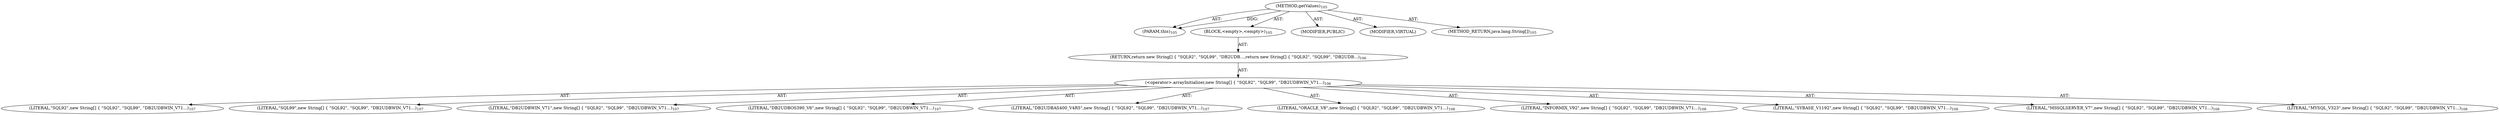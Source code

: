 digraph "getValues" {  
"111669149696" [label = <(METHOD,getValues)<SUB>105</SUB>> ]
"115964117024" [label = <(PARAM,this)<SUB>105</SUB>> ]
"25769803776" [label = <(BLOCK,&lt;empty&gt;,&lt;empty&gt;)<SUB>105</SUB>> ]
"146028888064" [label = <(RETURN,return new String[] { &quot;SQL92&quot;, &quot;SQL99&quot;, &quot;DB2UDB...,return new String[] { &quot;SQL92&quot;, &quot;SQL99&quot;, &quot;DB2UDB...)<SUB>106</SUB>> ]
"30064771074" [label = <(&lt;operator&gt;.arrayInitializer,new String[] { &quot;SQL92&quot;, &quot;SQL99&quot;, &quot;DB2UDBWIN_V71...)<SUB>106</SUB>> ]
"90194313216" [label = <(LITERAL,&quot;SQL92&quot;,new String[] { &quot;SQL92&quot;, &quot;SQL99&quot;, &quot;DB2UDBWIN_V71...)<SUB>107</SUB>> ]
"90194313217" [label = <(LITERAL,&quot;SQL99&quot;,new String[] { &quot;SQL92&quot;, &quot;SQL99&quot;, &quot;DB2UDBWIN_V71...)<SUB>107</SUB>> ]
"90194313218" [label = <(LITERAL,&quot;DB2UDBWIN_V71&quot;,new String[] { &quot;SQL92&quot;, &quot;SQL99&quot;, &quot;DB2UDBWIN_V71...)<SUB>107</SUB>> ]
"90194313219" [label = <(LITERAL,&quot;DB2UDBOS390_V6&quot;,new String[] { &quot;SQL92&quot;, &quot;SQL99&quot;, &quot;DB2UDBWIN_V71...)<SUB>107</SUB>> ]
"90194313220" [label = <(LITERAL,&quot;DB2UDBAS400_V4R5&quot;,new String[] { &quot;SQL92&quot;, &quot;SQL99&quot;, &quot;DB2UDBWIN_V71...)<SUB>107</SUB>> ]
"90194313221" [label = <(LITERAL,&quot;ORACLE_V8&quot;,new String[] { &quot;SQL92&quot;, &quot;SQL99&quot;, &quot;DB2UDBWIN_V71...)<SUB>108</SUB>> ]
"90194313222" [label = <(LITERAL,&quot;INFORMIX_V92&quot;,new String[] { &quot;SQL92&quot;, &quot;SQL99&quot;, &quot;DB2UDBWIN_V71...)<SUB>108</SUB>> ]
"90194313223" [label = <(LITERAL,&quot;SYBASE_V1192&quot;,new String[] { &quot;SQL92&quot;, &quot;SQL99&quot;, &quot;DB2UDBWIN_V71...)<SUB>108</SUB>> ]
"90194313224" [label = <(LITERAL,&quot;MSSQLSERVER_V7&quot;,new String[] { &quot;SQL92&quot;, &quot;SQL99&quot;, &quot;DB2UDBWIN_V71...)<SUB>108</SUB>> ]
"90194313225" [label = <(LITERAL,&quot;MYSQL_V323&quot;,new String[] { &quot;SQL92&quot;, &quot;SQL99&quot;, &quot;DB2UDBWIN_V71...)<SUB>108</SUB>> ]
"133143986176" [label = <(MODIFIER,PUBLIC)> ]
"133143986177" [label = <(MODIFIER,VIRTUAL)> ]
"128849018880" [label = <(METHOD_RETURN,java.lang.String[])<SUB>105</SUB>> ]
  "111669149696" -> "115964117024"  [ label = "AST: "] 
  "111669149696" -> "25769803776"  [ label = "AST: "] 
  "111669149696" -> "133143986176"  [ label = "AST: "] 
  "111669149696" -> "133143986177"  [ label = "AST: "] 
  "111669149696" -> "128849018880"  [ label = "AST: "] 
  "25769803776" -> "146028888064"  [ label = "AST: "] 
  "146028888064" -> "30064771074"  [ label = "AST: "] 
  "30064771074" -> "90194313216"  [ label = "AST: "] 
  "30064771074" -> "90194313217"  [ label = "AST: "] 
  "30064771074" -> "90194313218"  [ label = "AST: "] 
  "30064771074" -> "90194313219"  [ label = "AST: "] 
  "30064771074" -> "90194313220"  [ label = "AST: "] 
  "30064771074" -> "90194313221"  [ label = "AST: "] 
  "30064771074" -> "90194313222"  [ label = "AST: "] 
  "30064771074" -> "90194313223"  [ label = "AST: "] 
  "30064771074" -> "90194313224"  [ label = "AST: "] 
  "30064771074" -> "90194313225"  [ label = "AST: "] 
  "111669149696" -> "115964117024"  [ label = "DDG: "] 
}
